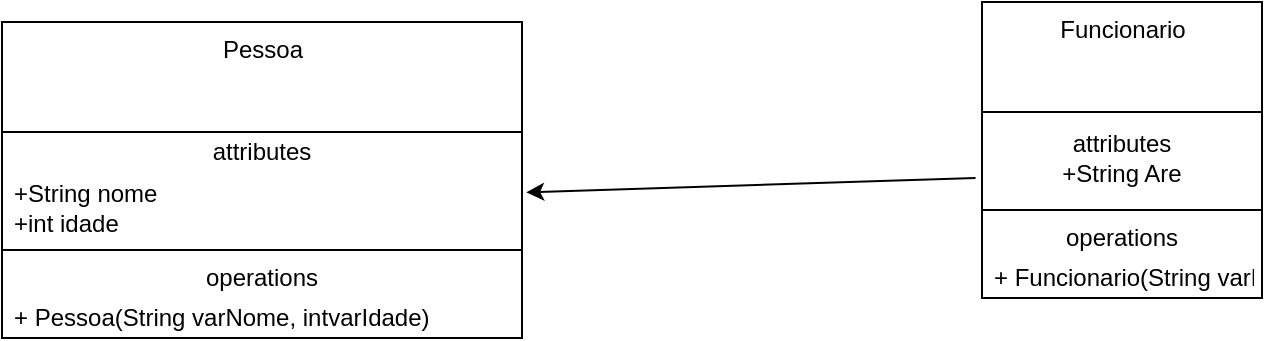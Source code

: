 <mxfile version="20.0.3" type="google"><diagram id="wQhDILqTwql_dMHfOUnk" name="Page-1"><mxGraphModel dx="1550" dy="844" grid="1" gridSize="10" guides="1" tooltips="1" connect="1" arrows="1" fold="1" page="1" pageScale="1" pageWidth="827" pageHeight="1169" math="0" shadow="0"><root><mxCell id="0"/><mxCell id="1" parent="0"/><mxCell id="p1KTFRQWj8CRhMk-5JcN-1" value="Pessoa" style="swimlane;fontStyle=0;align=center;verticalAlign=top;childLayout=stackLayout;horizontal=1;startSize=55;horizontalStack=0;resizeParent=1;resizeParentMax=0;resizeLast=0;collapsible=0;marginBottom=0;html=1;" vertex="1" parent="1"><mxGeometry x="60" y="340" width="260" height="158" as="geometry"/></mxCell><mxCell id="p1KTFRQWj8CRhMk-5JcN-2" value="attributes" style="text;html=1;strokeColor=none;fillColor=none;align=center;verticalAlign=middle;spacingLeft=4;spacingRight=4;overflow=hidden;rotatable=0;points=[[0,0.5],[1,0.5]];portConstraint=eastwest;" vertex="1" parent="p1KTFRQWj8CRhMk-5JcN-1"><mxGeometry y="55" width="260" height="20" as="geometry"/></mxCell><mxCell id="p1KTFRQWj8CRhMk-5JcN-3" value="+String nome&lt;br&gt;+int idade" style="text;html=1;strokeColor=none;fillColor=none;align=left;verticalAlign=middle;spacingLeft=4;spacingRight=4;overflow=hidden;rotatable=0;points=[[0,0.5],[1,0.5]];portConstraint=eastwest;" vertex="1" parent="p1KTFRQWj8CRhMk-5JcN-1"><mxGeometry y="75" width="260" height="35" as="geometry"/></mxCell><mxCell id="p1KTFRQWj8CRhMk-5JcN-6" value="" style="line;strokeWidth=1;fillColor=none;align=left;verticalAlign=middle;spacingTop=-1;spacingLeft=3;spacingRight=3;rotatable=0;labelPosition=right;points=[];portConstraint=eastwest;" vertex="1" parent="p1KTFRQWj8CRhMk-5JcN-1"><mxGeometry y="110" width="260" height="8" as="geometry"/></mxCell><mxCell id="p1KTFRQWj8CRhMk-5JcN-7" value="operations" style="text;html=1;strokeColor=none;fillColor=none;align=center;verticalAlign=middle;spacingLeft=4;spacingRight=4;overflow=hidden;rotatable=0;points=[[0,0.5],[1,0.5]];portConstraint=eastwest;" vertex="1" parent="p1KTFRQWj8CRhMk-5JcN-1"><mxGeometry y="118" width="260" height="20" as="geometry"/></mxCell><mxCell id="p1KTFRQWj8CRhMk-5JcN-8" value="+ Pessoa(String varNome, intvarIdade)" style="text;html=1;strokeColor=none;fillColor=none;align=left;verticalAlign=middle;spacingLeft=4;spacingRight=4;overflow=hidden;rotatable=0;points=[[0,0.5],[1,0.5]];portConstraint=eastwest;" vertex="1" parent="p1KTFRQWj8CRhMk-5JcN-1"><mxGeometry y="138" width="260" height="20" as="geometry"/></mxCell><mxCell id="p1KTFRQWj8CRhMk-5JcN-9" value="Funcionario" style="swimlane;fontStyle=0;align=center;verticalAlign=top;childLayout=stackLayout;horizontal=1;startSize=55;horizontalStack=0;resizeParent=1;resizeParentMax=0;resizeLast=0;collapsible=0;marginBottom=0;html=1;" vertex="1" parent="1"><mxGeometry x="550" y="330" width="140" height="148" as="geometry"/></mxCell><mxCell id="p1KTFRQWj8CRhMk-5JcN-10" value="attributes&lt;br&gt;+String Are" style="text;html=1;strokeColor=none;fillColor=none;align=center;verticalAlign=middle;spacingLeft=4;spacingRight=4;overflow=hidden;rotatable=0;points=[[0,0.5],[1,0.5]];portConstraint=eastwest;" vertex="1" parent="p1KTFRQWj8CRhMk-5JcN-9"><mxGeometry y="55" width="140" height="45" as="geometry"/></mxCell><mxCell id="p1KTFRQWj8CRhMk-5JcN-14" value="" style="line;strokeWidth=1;fillColor=none;align=left;verticalAlign=middle;spacingTop=-1;spacingLeft=3;spacingRight=3;rotatable=0;labelPosition=right;points=[];portConstraint=eastwest;" vertex="1" parent="p1KTFRQWj8CRhMk-5JcN-9"><mxGeometry y="100" width="140" height="8" as="geometry"/></mxCell><mxCell id="p1KTFRQWj8CRhMk-5JcN-15" value="operations" style="text;html=1;strokeColor=none;fillColor=none;align=center;verticalAlign=middle;spacingLeft=4;spacingRight=4;overflow=hidden;rotatable=0;points=[[0,0.5],[1,0.5]];portConstraint=eastwest;" vertex="1" parent="p1KTFRQWj8CRhMk-5JcN-9"><mxGeometry y="108" width="140" height="20" as="geometry"/></mxCell><mxCell id="p1KTFRQWj8CRhMk-5JcN-16" value="+ Funcionario(String varNome, intvarIdade)" style="text;html=1;strokeColor=none;fillColor=none;align=left;verticalAlign=middle;spacingLeft=4;spacingRight=4;overflow=hidden;rotatable=0;points=[[0,0.5],[1,0.5]];portConstraint=eastwest;" vertex="1" parent="p1KTFRQWj8CRhMk-5JcN-9"><mxGeometry y="128" width="140" height="20" as="geometry"/></mxCell><mxCell id="p1KTFRQWj8CRhMk-5JcN-17" value="" style="endArrow=classic;html=1;rounded=0;entryX=1.008;entryY=0.291;entryDx=0;entryDy=0;entryPerimeter=0;exitX=-0.023;exitY=0.733;exitDx=0;exitDy=0;exitPerimeter=0;" edge="1" parent="1" source="p1KTFRQWj8CRhMk-5JcN-10" target="p1KTFRQWj8CRhMk-5JcN-3"><mxGeometry width="50" height="50" relative="1" as="geometry"><mxPoint x="600" y="440" as="sourcePoint"/><mxPoint x="650" y="390" as="targetPoint"/></mxGeometry></mxCell></root></mxGraphModel></diagram></mxfile>
